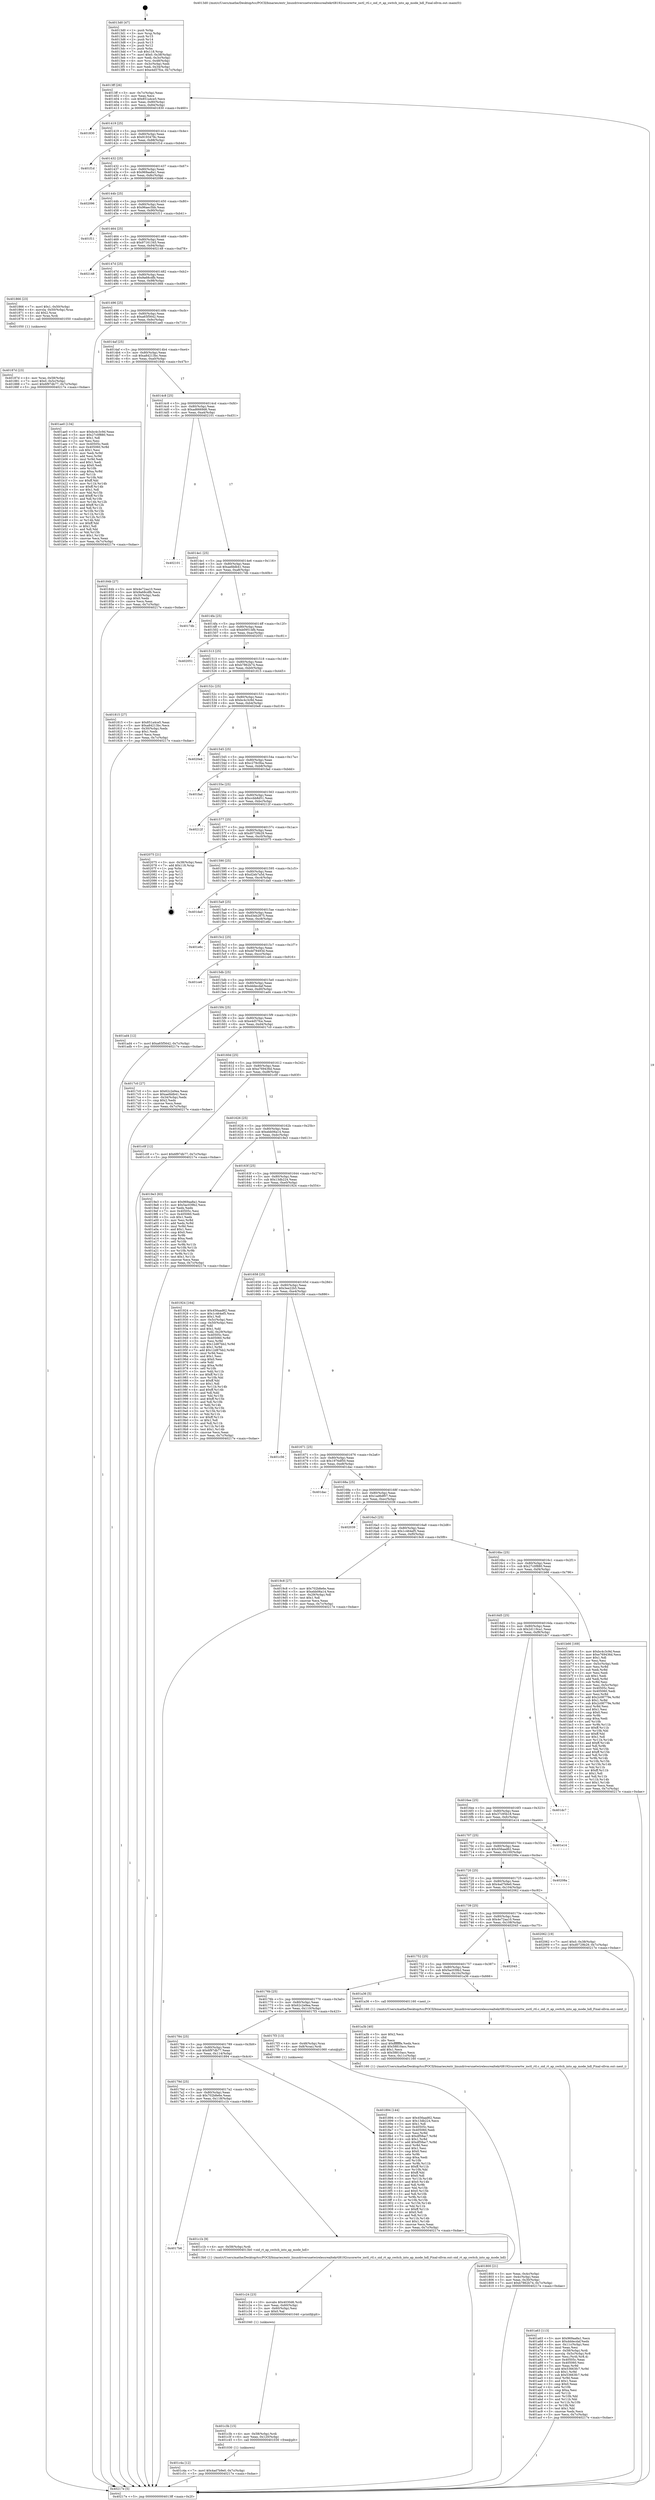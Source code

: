 digraph "0x4013d0" {
  label = "0x4013d0 (/mnt/c/Users/mathe/Desktop/tcc/POCII/binaries/extr_linuxdriversnetwirelessrealtekrtl8192cucorertw_ioctl_rtl.c_oid_rt_ap_switch_into_ap_mode_hdl_Final-ollvm.out::main(0))"
  labelloc = "t"
  node[shape=record]

  Entry [label="",width=0.3,height=0.3,shape=circle,fillcolor=black,style=filled]
  "0x4013ff" [label="{
     0x4013ff [26]\l
     | [instrs]\l
     &nbsp;&nbsp;0x4013ff \<+3\>: mov -0x7c(%rbp),%eax\l
     &nbsp;&nbsp;0x401402 \<+2\>: mov %eax,%ecx\l
     &nbsp;&nbsp;0x401404 \<+6\>: sub $0x851a4ce5,%ecx\l
     &nbsp;&nbsp;0x40140a \<+3\>: mov %eax,-0x80(%rbp)\l
     &nbsp;&nbsp;0x40140d \<+6\>: mov %ecx,-0x84(%rbp)\l
     &nbsp;&nbsp;0x401413 \<+6\>: je 0000000000401830 \<main+0x460\>\l
  }"]
  "0x401830" [label="{
     0x401830\l
  }", style=dashed]
  "0x401419" [label="{
     0x401419 [25]\l
     | [instrs]\l
     &nbsp;&nbsp;0x401419 \<+5\>: jmp 000000000040141e \<main+0x4e\>\l
     &nbsp;&nbsp;0x40141e \<+3\>: mov -0x80(%rbp),%eax\l
     &nbsp;&nbsp;0x401421 \<+5\>: sub $0x9193478c,%eax\l
     &nbsp;&nbsp;0x401426 \<+6\>: mov %eax,-0x88(%rbp)\l
     &nbsp;&nbsp;0x40142c \<+6\>: je 0000000000401f1d \<main+0xb4d\>\l
  }"]
  Exit [label="",width=0.3,height=0.3,shape=circle,fillcolor=black,style=filled,peripheries=2]
  "0x401f1d" [label="{
     0x401f1d\l
  }", style=dashed]
  "0x401432" [label="{
     0x401432 [25]\l
     | [instrs]\l
     &nbsp;&nbsp;0x401432 \<+5\>: jmp 0000000000401437 \<main+0x67\>\l
     &nbsp;&nbsp;0x401437 \<+3\>: mov -0x80(%rbp),%eax\l
     &nbsp;&nbsp;0x40143a \<+5\>: sub $0x969aa8a1,%eax\l
     &nbsp;&nbsp;0x40143f \<+6\>: mov %eax,-0x8c(%rbp)\l
     &nbsp;&nbsp;0x401445 \<+6\>: je 0000000000402096 \<main+0xcc6\>\l
  }"]
  "0x401c4a" [label="{
     0x401c4a [12]\l
     | [instrs]\l
     &nbsp;&nbsp;0x401c4a \<+7\>: movl $0x4ad7b9e0,-0x7c(%rbp)\l
     &nbsp;&nbsp;0x401c51 \<+5\>: jmp 000000000040217e \<main+0xdae\>\l
  }"]
  "0x402096" [label="{
     0x402096\l
  }", style=dashed]
  "0x40144b" [label="{
     0x40144b [25]\l
     | [instrs]\l
     &nbsp;&nbsp;0x40144b \<+5\>: jmp 0000000000401450 \<main+0x80\>\l
     &nbsp;&nbsp;0x401450 \<+3\>: mov -0x80(%rbp),%eax\l
     &nbsp;&nbsp;0x401453 \<+5\>: sub $0x96aec5bb,%eax\l
     &nbsp;&nbsp;0x401458 \<+6\>: mov %eax,-0x90(%rbp)\l
     &nbsp;&nbsp;0x40145e \<+6\>: je 0000000000401f11 \<main+0xb41\>\l
  }"]
  "0x401c3b" [label="{
     0x401c3b [15]\l
     | [instrs]\l
     &nbsp;&nbsp;0x401c3b \<+4\>: mov -0x58(%rbp),%rdi\l
     &nbsp;&nbsp;0x401c3f \<+6\>: mov %eax,-0x120(%rbp)\l
     &nbsp;&nbsp;0x401c45 \<+5\>: call 0000000000401030 \<free@plt\>\l
     | [calls]\l
     &nbsp;&nbsp;0x401030 \{1\} (unknown)\l
  }"]
  "0x401f11" [label="{
     0x401f11\l
  }", style=dashed]
  "0x401464" [label="{
     0x401464 [25]\l
     | [instrs]\l
     &nbsp;&nbsp;0x401464 \<+5\>: jmp 0000000000401469 \<main+0x99\>\l
     &nbsp;&nbsp;0x401469 \<+3\>: mov -0x80(%rbp),%eax\l
     &nbsp;&nbsp;0x40146c \<+5\>: sub $0x97161345,%eax\l
     &nbsp;&nbsp;0x401471 \<+6\>: mov %eax,-0x94(%rbp)\l
     &nbsp;&nbsp;0x401477 \<+6\>: je 0000000000402148 \<main+0xd78\>\l
  }"]
  "0x401c24" [label="{
     0x401c24 [23]\l
     | [instrs]\l
     &nbsp;&nbsp;0x401c24 \<+10\>: movabs $0x4030d6,%rdi\l
     &nbsp;&nbsp;0x401c2e \<+3\>: mov %eax,-0x60(%rbp)\l
     &nbsp;&nbsp;0x401c31 \<+3\>: mov -0x60(%rbp),%esi\l
     &nbsp;&nbsp;0x401c34 \<+2\>: mov $0x0,%al\l
     &nbsp;&nbsp;0x401c36 \<+5\>: call 0000000000401040 \<printf@plt\>\l
     | [calls]\l
     &nbsp;&nbsp;0x401040 \{1\} (unknown)\l
  }"]
  "0x402148" [label="{
     0x402148\l
  }", style=dashed]
  "0x40147d" [label="{
     0x40147d [25]\l
     | [instrs]\l
     &nbsp;&nbsp;0x40147d \<+5\>: jmp 0000000000401482 \<main+0xb2\>\l
     &nbsp;&nbsp;0x401482 \<+3\>: mov -0x80(%rbp),%eax\l
     &nbsp;&nbsp;0x401485 \<+5\>: sub $0x9a68cdfb,%eax\l
     &nbsp;&nbsp;0x40148a \<+6\>: mov %eax,-0x98(%rbp)\l
     &nbsp;&nbsp;0x401490 \<+6\>: je 0000000000401866 \<main+0x496\>\l
  }"]
  "0x4017b6" [label="{
     0x4017b6\l
  }", style=dashed]
  "0x401866" [label="{
     0x401866 [23]\l
     | [instrs]\l
     &nbsp;&nbsp;0x401866 \<+7\>: movl $0x1,-0x50(%rbp)\l
     &nbsp;&nbsp;0x40186d \<+4\>: movslq -0x50(%rbp),%rax\l
     &nbsp;&nbsp;0x401871 \<+4\>: shl $0x2,%rax\l
     &nbsp;&nbsp;0x401875 \<+3\>: mov %rax,%rdi\l
     &nbsp;&nbsp;0x401878 \<+5\>: call 0000000000401050 \<malloc@plt\>\l
     | [calls]\l
     &nbsp;&nbsp;0x401050 \{1\} (unknown)\l
  }"]
  "0x401496" [label="{
     0x401496 [25]\l
     | [instrs]\l
     &nbsp;&nbsp;0x401496 \<+5\>: jmp 000000000040149b \<main+0xcb\>\l
     &nbsp;&nbsp;0x40149b \<+3\>: mov -0x80(%rbp),%eax\l
     &nbsp;&nbsp;0x40149e \<+5\>: sub $0xa65f5642,%eax\l
     &nbsp;&nbsp;0x4014a3 \<+6\>: mov %eax,-0x9c(%rbp)\l
     &nbsp;&nbsp;0x4014a9 \<+6\>: je 0000000000401ae0 \<main+0x710\>\l
  }"]
  "0x401c1b" [label="{
     0x401c1b [9]\l
     | [instrs]\l
     &nbsp;&nbsp;0x401c1b \<+4\>: mov -0x58(%rbp),%rdi\l
     &nbsp;&nbsp;0x401c1f \<+5\>: call 00000000004013b0 \<oid_rt_ap_switch_into_ap_mode_hdl\>\l
     | [calls]\l
     &nbsp;&nbsp;0x4013b0 \{1\} (/mnt/c/Users/mathe/Desktop/tcc/POCII/binaries/extr_linuxdriversnetwirelessrealtekrtl8192cucorertw_ioctl_rtl.c_oid_rt_ap_switch_into_ap_mode_hdl_Final-ollvm.out::oid_rt_ap_switch_into_ap_mode_hdl)\l
  }"]
  "0x401ae0" [label="{
     0x401ae0 [134]\l
     | [instrs]\l
     &nbsp;&nbsp;0x401ae0 \<+5\>: mov $0xbc4c3c9d,%eax\l
     &nbsp;&nbsp;0x401ae5 \<+5\>: mov $0x27c0f880,%ecx\l
     &nbsp;&nbsp;0x401aea \<+2\>: mov $0x1,%dl\l
     &nbsp;&nbsp;0x401aec \<+2\>: xor %esi,%esi\l
     &nbsp;&nbsp;0x401aee \<+7\>: mov 0x40505c,%edi\l
     &nbsp;&nbsp;0x401af5 \<+8\>: mov 0x405060,%r8d\l
     &nbsp;&nbsp;0x401afd \<+3\>: sub $0x1,%esi\l
     &nbsp;&nbsp;0x401b00 \<+3\>: mov %edi,%r9d\l
     &nbsp;&nbsp;0x401b03 \<+3\>: add %esi,%r9d\l
     &nbsp;&nbsp;0x401b06 \<+4\>: imul %r9d,%edi\l
     &nbsp;&nbsp;0x401b0a \<+3\>: and $0x1,%edi\l
     &nbsp;&nbsp;0x401b0d \<+3\>: cmp $0x0,%edi\l
     &nbsp;&nbsp;0x401b10 \<+4\>: sete %r10b\l
     &nbsp;&nbsp;0x401b14 \<+4\>: cmp $0xa,%r8d\l
     &nbsp;&nbsp;0x401b18 \<+4\>: setl %r11b\l
     &nbsp;&nbsp;0x401b1c \<+3\>: mov %r10b,%bl\l
     &nbsp;&nbsp;0x401b1f \<+3\>: xor $0xff,%bl\l
     &nbsp;&nbsp;0x401b22 \<+3\>: mov %r11b,%r14b\l
     &nbsp;&nbsp;0x401b25 \<+4\>: xor $0xff,%r14b\l
     &nbsp;&nbsp;0x401b29 \<+3\>: xor $0x1,%dl\l
     &nbsp;&nbsp;0x401b2c \<+3\>: mov %bl,%r15b\l
     &nbsp;&nbsp;0x401b2f \<+4\>: and $0xff,%r15b\l
     &nbsp;&nbsp;0x401b33 \<+3\>: and %dl,%r10b\l
     &nbsp;&nbsp;0x401b36 \<+3\>: mov %r14b,%r12b\l
     &nbsp;&nbsp;0x401b39 \<+4\>: and $0xff,%r12b\l
     &nbsp;&nbsp;0x401b3d \<+3\>: and %dl,%r11b\l
     &nbsp;&nbsp;0x401b40 \<+3\>: or %r10b,%r15b\l
     &nbsp;&nbsp;0x401b43 \<+3\>: or %r11b,%r12b\l
     &nbsp;&nbsp;0x401b46 \<+3\>: xor %r12b,%r15b\l
     &nbsp;&nbsp;0x401b49 \<+3\>: or %r14b,%bl\l
     &nbsp;&nbsp;0x401b4c \<+3\>: xor $0xff,%bl\l
     &nbsp;&nbsp;0x401b4f \<+3\>: or $0x1,%dl\l
     &nbsp;&nbsp;0x401b52 \<+2\>: and %dl,%bl\l
     &nbsp;&nbsp;0x401b54 \<+3\>: or %bl,%r15b\l
     &nbsp;&nbsp;0x401b57 \<+4\>: test $0x1,%r15b\l
     &nbsp;&nbsp;0x401b5b \<+3\>: cmovne %ecx,%eax\l
     &nbsp;&nbsp;0x401b5e \<+3\>: mov %eax,-0x7c(%rbp)\l
     &nbsp;&nbsp;0x401b61 \<+5\>: jmp 000000000040217e \<main+0xdae\>\l
  }"]
  "0x4014af" [label="{
     0x4014af [25]\l
     | [instrs]\l
     &nbsp;&nbsp;0x4014af \<+5\>: jmp 00000000004014b4 \<main+0xe4\>\l
     &nbsp;&nbsp;0x4014b4 \<+3\>: mov -0x80(%rbp),%eax\l
     &nbsp;&nbsp;0x4014b7 \<+5\>: sub $0xa84213bc,%eax\l
     &nbsp;&nbsp;0x4014bc \<+6\>: mov %eax,-0xa0(%rbp)\l
     &nbsp;&nbsp;0x4014c2 \<+6\>: je 000000000040184b \<main+0x47b\>\l
  }"]
  "0x401a63" [label="{
     0x401a63 [113]\l
     | [instrs]\l
     &nbsp;&nbsp;0x401a63 \<+5\>: mov $0x969aa8a1,%ecx\l
     &nbsp;&nbsp;0x401a68 \<+5\>: mov $0xdddecdaf,%edx\l
     &nbsp;&nbsp;0x401a6d \<+6\>: mov -0x11c(%rbp),%esi\l
     &nbsp;&nbsp;0x401a73 \<+3\>: imul %eax,%esi\l
     &nbsp;&nbsp;0x401a76 \<+4\>: mov -0x58(%rbp),%rdi\l
     &nbsp;&nbsp;0x401a7a \<+4\>: movslq -0x5c(%rbp),%r8\l
     &nbsp;&nbsp;0x401a7e \<+4\>: mov %esi,(%rdi,%r8,4)\l
     &nbsp;&nbsp;0x401a82 \<+7\>: mov 0x40505c,%eax\l
     &nbsp;&nbsp;0x401a89 \<+7\>: mov 0x405060,%esi\l
     &nbsp;&nbsp;0x401a90 \<+3\>: mov %eax,%r9d\l
     &nbsp;&nbsp;0x401a93 \<+7\>: add $0x53663fc7,%r9d\l
     &nbsp;&nbsp;0x401a9a \<+4\>: sub $0x1,%r9d\l
     &nbsp;&nbsp;0x401a9e \<+7\>: sub $0x53663fc7,%r9d\l
     &nbsp;&nbsp;0x401aa5 \<+4\>: imul %r9d,%eax\l
     &nbsp;&nbsp;0x401aa9 \<+3\>: and $0x1,%eax\l
     &nbsp;&nbsp;0x401aac \<+3\>: cmp $0x0,%eax\l
     &nbsp;&nbsp;0x401aaf \<+4\>: sete %r10b\l
     &nbsp;&nbsp;0x401ab3 \<+3\>: cmp $0xa,%esi\l
     &nbsp;&nbsp;0x401ab6 \<+4\>: setl %r11b\l
     &nbsp;&nbsp;0x401aba \<+3\>: mov %r10b,%bl\l
     &nbsp;&nbsp;0x401abd \<+3\>: and %r11b,%bl\l
     &nbsp;&nbsp;0x401ac0 \<+3\>: xor %r11b,%r10b\l
     &nbsp;&nbsp;0x401ac3 \<+3\>: or %r10b,%bl\l
     &nbsp;&nbsp;0x401ac6 \<+3\>: test $0x1,%bl\l
     &nbsp;&nbsp;0x401ac9 \<+3\>: cmovne %edx,%ecx\l
     &nbsp;&nbsp;0x401acc \<+3\>: mov %ecx,-0x7c(%rbp)\l
     &nbsp;&nbsp;0x401acf \<+5\>: jmp 000000000040217e \<main+0xdae\>\l
  }"]
  "0x40184b" [label="{
     0x40184b [27]\l
     | [instrs]\l
     &nbsp;&nbsp;0x40184b \<+5\>: mov $0x4e72aa10,%eax\l
     &nbsp;&nbsp;0x401850 \<+5\>: mov $0x9a68cdfb,%ecx\l
     &nbsp;&nbsp;0x401855 \<+3\>: mov -0x30(%rbp),%edx\l
     &nbsp;&nbsp;0x401858 \<+3\>: cmp $0x0,%edx\l
     &nbsp;&nbsp;0x40185b \<+3\>: cmove %ecx,%eax\l
     &nbsp;&nbsp;0x40185e \<+3\>: mov %eax,-0x7c(%rbp)\l
     &nbsp;&nbsp;0x401861 \<+5\>: jmp 000000000040217e \<main+0xdae\>\l
  }"]
  "0x4014c8" [label="{
     0x4014c8 [25]\l
     | [instrs]\l
     &nbsp;&nbsp;0x4014c8 \<+5\>: jmp 00000000004014cd \<main+0xfd\>\l
     &nbsp;&nbsp;0x4014cd \<+3\>: mov -0x80(%rbp),%eax\l
     &nbsp;&nbsp;0x4014d0 \<+5\>: sub $0xad6669d6,%eax\l
     &nbsp;&nbsp;0x4014d5 \<+6\>: mov %eax,-0xa4(%rbp)\l
     &nbsp;&nbsp;0x4014db \<+6\>: je 0000000000402101 \<main+0xd31\>\l
  }"]
  "0x401a3b" [label="{
     0x401a3b [40]\l
     | [instrs]\l
     &nbsp;&nbsp;0x401a3b \<+5\>: mov $0x2,%ecx\l
     &nbsp;&nbsp;0x401a40 \<+1\>: cltd\l
     &nbsp;&nbsp;0x401a41 \<+2\>: idiv %ecx\l
     &nbsp;&nbsp;0x401a43 \<+6\>: imul $0xfffffffe,%edx,%ecx\l
     &nbsp;&nbsp;0x401a49 \<+6\>: add $0x58810acc,%ecx\l
     &nbsp;&nbsp;0x401a4f \<+3\>: add $0x1,%ecx\l
     &nbsp;&nbsp;0x401a52 \<+6\>: sub $0x58810acc,%ecx\l
     &nbsp;&nbsp;0x401a58 \<+6\>: mov %ecx,-0x11c(%rbp)\l
     &nbsp;&nbsp;0x401a5e \<+5\>: call 0000000000401160 \<next_i\>\l
     | [calls]\l
     &nbsp;&nbsp;0x401160 \{1\} (/mnt/c/Users/mathe/Desktop/tcc/POCII/binaries/extr_linuxdriversnetwirelessrealtekrtl8192cucorertw_ioctl_rtl.c_oid_rt_ap_switch_into_ap_mode_hdl_Final-ollvm.out::next_i)\l
  }"]
  "0x402101" [label="{
     0x402101\l
  }", style=dashed]
  "0x4014e1" [label="{
     0x4014e1 [25]\l
     | [instrs]\l
     &nbsp;&nbsp;0x4014e1 \<+5\>: jmp 00000000004014e6 \<main+0x116\>\l
     &nbsp;&nbsp;0x4014e6 \<+3\>: mov -0x80(%rbp),%eax\l
     &nbsp;&nbsp;0x4014e9 \<+5\>: sub $0xaefddb41,%eax\l
     &nbsp;&nbsp;0x4014ee \<+6\>: mov %eax,-0xa8(%rbp)\l
     &nbsp;&nbsp;0x4014f4 \<+6\>: je 00000000004017db \<main+0x40b\>\l
  }"]
  "0x40179d" [label="{
     0x40179d [25]\l
     | [instrs]\l
     &nbsp;&nbsp;0x40179d \<+5\>: jmp 00000000004017a2 \<main+0x3d2\>\l
     &nbsp;&nbsp;0x4017a2 \<+3\>: mov -0x80(%rbp),%eax\l
     &nbsp;&nbsp;0x4017a5 \<+5\>: sub $0x702b8e6e,%eax\l
     &nbsp;&nbsp;0x4017aa \<+6\>: mov %eax,-0x118(%rbp)\l
     &nbsp;&nbsp;0x4017b0 \<+6\>: je 0000000000401c1b \<main+0x84b\>\l
  }"]
  "0x4017db" [label="{
     0x4017db\l
  }", style=dashed]
  "0x4014fa" [label="{
     0x4014fa [25]\l
     | [instrs]\l
     &nbsp;&nbsp;0x4014fa \<+5\>: jmp 00000000004014ff \<main+0x12f\>\l
     &nbsp;&nbsp;0x4014ff \<+3\>: mov -0x80(%rbp),%eax\l
     &nbsp;&nbsp;0x401502 \<+5\>: sub $0xb09514fb,%eax\l
     &nbsp;&nbsp;0x401507 \<+6\>: mov %eax,-0xac(%rbp)\l
     &nbsp;&nbsp;0x40150d \<+6\>: je 0000000000402051 \<main+0xc81\>\l
  }"]
  "0x401894" [label="{
     0x401894 [144]\l
     | [instrs]\l
     &nbsp;&nbsp;0x401894 \<+5\>: mov $0x456aad62,%eax\l
     &nbsp;&nbsp;0x401899 \<+5\>: mov $0x13db224,%ecx\l
     &nbsp;&nbsp;0x40189e \<+2\>: mov $0x1,%dl\l
     &nbsp;&nbsp;0x4018a0 \<+7\>: mov 0x40505c,%esi\l
     &nbsp;&nbsp;0x4018a7 \<+7\>: mov 0x405060,%edi\l
     &nbsp;&nbsp;0x4018ae \<+3\>: mov %esi,%r8d\l
     &nbsp;&nbsp;0x4018b1 \<+7\>: sub $0xdf58ac7,%r8d\l
     &nbsp;&nbsp;0x4018b8 \<+4\>: sub $0x1,%r8d\l
     &nbsp;&nbsp;0x4018bc \<+7\>: add $0xdf58ac7,%r8d\l
     &nbsp;&nbsp;0x4018c3 \<+4\>: imul %r8d,%esi\l
     &nbsp;&nbsp;0x4018c7 \<+3\>: and $0x1,%esi\l
     &nbsp;&nbsp;0x4018ca \<+3\>: cmp $0x0,%esi\l
     &nbsp;&nbsp;0x4018cd \<+4\>: sete %r9b\l
     &nbsp;&nbsp;0x4018d1 \<+3\>: cmp $0xa,%edi\l
     &nbsp;&nbsp;0x4018d4 \<+4\>: setl %r10b\l
     &nbsp;&nbsp;0x4018d8 \<+3\>: mov %r9b,%r11b\l
     &nbsp;&nbsp;0x4018db \<+4\>: xor $0xff,%r11b\l
     &nbsp;&nbsp;0x4018df \<+3\>: mov %r10b,%bl\l
     &nbsp;&nbsp;0x4018e2 \<+3\>: xor $0xff,%bl\l
     &nbsp;&nbsp;0x4018e5 \<+3\>: xor $0x0,%dl\l
     &nbsp;&nbsp;0x4018e8 \<+3\>: mov %r11b,%r14b\l
     &nbsp;&nbsp;0x4018eb \<+4\>: and $0x0,%r14b\l
     &nbsp;&nbsp;0x4018ef \<+3\>: and %dl,%r9b\l
     &nbsp;&nbsp;0x4018f2 \<+3\>: mov %bl,%r15b\l
     &nbsp;&nbsp;0x4018f5 \<+4\>: and $0x0,%r15b\l
     &nbsp;&nbsp;0x4018f9 \<+3\>: and %dl,%r10b\l
     &nbsp;&nbsp;0x4018fc \<+3\>: or %r9b,%r14b\l
     &nbsp;&nbsp;0x4018ff \<+3\>: or %r10b,%r15b\l
     &nbsp;&nbsp;0x401902 \<+3\>: xor %r15b,%r14b\l
     &nbsp;&nbsp;0x401905 \<+3\>: or %bl,%r11b\l
     &nbsp;&nbsp;0x401908 \<+4\>: xor $0xff,%r11b\l
     &nbsp;&nbsp;0x40190c \<+3\>: or $0x0,%dl\l
     &nbsp;&nbsp;0x40190f \<+3\>: and %dl,%r11b\l
     &nbsp;&nbsp;0x401912 \<+3\>: or %r11b,%r14b\l
     &nbsp;&nbsp;0x401915 \<+4\>: test $0x1,%r14b\l
     &nbsp;&nbsp;0x401919 \<+3\>: cmovne %ecx,%eax\l
     &nbsp;&nbsp;0x40191c \<+3\>: mov %eax,-0x7c(%rbp)\l
     &nbsp;&nbsp;0x40191f \<+5\>: jmp 000000000040217e \<main+0xdae\>\l
  }"]
  "0x402051" [label="{
     0x402051\l
  }", style=dashed]
  "0x401513" [label="{
     0x401513 [25]\l
     | [instrs]\l
     &nbsp;&nbsp;0x401513 \<+5\>: jmp 0000000000401518 \<main+0x148\>\l
     &nbsp;&nbsp;0x401518 \<+3\>: mov -0x80(%rbp),%eax\l
     &nbsp;&nbsp;0x40151b \<+5\>: sub $0xb7862b74,%eax\l
     &nbsp;&nbsp;0x401520 \<+6\>: mov %eax,-0xb0(%rbp)\l
     &nbsp;&nbsp;0x401526 \<+6\>: je 0000000000401815 \<main+0x445\>\l
  }"]
  "0x40187d" [label="{
     0x40187d [23]\l
     | [instrs]\l
     &nbsp;&nbsp;0x40187d \<+4\>: mov %rax,-0x58(%rbp)\l
     &nbsp;&nbsp;0x401881 \<+7\>: movl $0x0,-0x5c(%rbp)\l
     &nbsp;&nbsp;0x401888 \<+7\>: movl $0x6f97db77,-0x7c(%rbp)\l
     &nbsp;&nbsp;0x40188f \<+5\>: jmp 000000000040217e \<main+0xdae\>\l
  }"]
  "0x401815" [label="{
     0x401815 [27]\l
     | [instrs]\l
     &nbsp;&nbsp;0x401815 \<+5\>: mov $0x851a4ce5,%eax\l
     &nbsp;&nbsp;0x40181a \<+5\>: mov $0xa84213bc,%ecx\l
     &nbsp;&nbsp;0x40181f \<+3\>: mov -0x30(%rbp),%edx\l
     &nbsp;&nbsp;0x401822 \<+3\>: cmp $0x1,%edx\l
     &nbsp;&nbsp;0x401825 \<+3\>: cmovl %ecx,%eax\l
     &nbsp;&nbsp;0x401828 \<+3\>: mov %eax,-0x7c(%rbp)\l
     &nbsp;&nbsp;0x40182b \<+5\>: jmp 000000000040217e \<main+0xdae\>\l
  }"]
  "0x40152c" [label="{
     0x40152c [25]\l
     | [instrs]\l
     &nbsp;&nbsp;0x40152c \<+5\>: jmp 0000000000401531 \<main+0x161\>\l
     &nbsp;&nbsp;0x401531 \<+3\>: mov -0x80(%rbp),%eax\l
     &nbsp;&nbsp;0x401534 \<+5\>: sub $0xbc4c3c9d,%eax\l
     &nbsp;&nbsp;0x401539 \<+6\>: mov %eax,-0xb4(%rbp)\l
     &nbsp;&nbsp;0x40153f \<+6\>: je 00000000004020e8 \<main+0xd18\>\l
  }"]
  "0x401800" [label="{
     0x401800 [21]\l
     | [instrs]\l
     &nbsp;&nbsp;0x401800 \<+3\>: mov %eax,-0x4c(%rbp)\l
     &nbsp;&nbsp;0x401803 \<+3\>: mov -0x4c(%rbp),%eax\l
     &nbsp;&nbsp;0x401806 \<+3\>: mov %eax,-0x30(%rbp)\l
     &nbsp;&nbsp;0x401809 \<+7\>: movl $0xb7862b74,-0x7c(%rbp)\l
     &nbsp;&nbsp;0x401810 \<+5\>: jmp 000000000040217e \<main+0xdae\>\l
  }"]
  "0x4020e8" [label="{
     0x4020e8\l
  }", style=dashed]
  "0x401545" [label="{
     0x401545 [25]\l
     | [instrs]\l
     &nbsp;&nbsp;0x401545 \<+5\>: jmp 000000000040154a \<main+0x17a\>\l
     &nbsp;&nbsp;0x40154a \<+3\>: mov -0x80(%rbp),%eax\l
     &nbsp;&nbsp;0x40154d \<+5\>: sub $0xc279c0ba,%eax\l
     &nbsp;&nbsp;0x401552 \<+6\>: mov %eax,-0xb8(%rbp)\l
     &nbsp;&nbsp;0x401558 \<+6\>: je 0000000000401fad \<main+0xbdd\>\l
  }"]
  "0x401784" [label="{
     0x401784 [25]\l
     | [instrs]\l
     &nbsp;&nbsp;0x401784 \<+5\>: jmp 0000000000401789 \<main+0x3b9\>\l
     &nbsp;&nbsp;0x401789 \<+3\>: mov -0x80(%rbp),%eax\l
     &nbsp;&nbsp;0x40178c \<+5\>: sub $0x6f97db77,%eax\l
     &nbsp;&nbsp;0x401791 \<+6\>: mov %eax,-0x114(%rbp)\l
     &nbsp;&nbsp;0x401797 \<+6\>: je 0000000000401894 \<main+0x4c4\>\l
  }"]
  "0x401fad" [label="{
     0x401fad\l
  }", style=dashed]
  "0x40155e" [label="{
     0x40155e [25]\l
     | [instrs]\l
     &nbsp;&nbsp;0x40155e \<+5\>: jmp 0000000000401563 \<main+0x193\>\l
     &nbsp;&nbsp;0x401563 \<+3\>: mov -0x80(%rbp),%eax\l
     &nbsp;&nbsp;0x401566 \<+5\>: sub $0xccbb8d51,%eax\l
     &nbsp;&nbsp;0x40156b \<+6\>: mov %eax,-0xbc(%rbp)\l
     &nbsp;&nbsp;0x401571 \<+6\>: je 000000000040212f \<main+0xd5f\>\l
  }"]
  "0x4017f3" [label="{
     0x4017f3 [13]\l
     | [instrs]\l
     &nbsp;&nbsp;0x4017f3 \<+4\>: mov -0x48(%rbp),%rax\l
     &nbsp;&nbsp;0x4017f7 \<+4\>: mov 0x8(%rax),%rdi\l
     &nbsp;&nbsp;0x4017fb \<+5\>: call 0000000000401060 \<atoi@plt\>\l
     | [calls]\l
     &nbsp;&nbsp;0x401060 \{1\} (unknown)\l
  }"]
  "0x40212f" [label="{
     0x40212f\l
  }", style=dashed]
  "0x401577" [label="{
     0x401577 [25]\l
     | [instrs]\l
     &nbsp;&nbsp;0x401577 \<+5\>: jmp 000000000040157c \<main+0x1ac\>\l
     &nbsp;&nbsp;0x40157c \<+3\>: mov -0x80(%rbp),%eax\l
     &nbsp;&nbsp;0x40157f \<+5\>: sub $0xd0729b29,%eax\l
     &nbsp;&nbsp;0x401584 \<+6\>: mov %eax,-0xc0(%rbp)\l
     &nbsp;&nbsp;0x40158a \<+6\>: je 0000000000402075 \<main+0xca5\>\l
  }"]
  "0x40176b" [label="{
     0x40176b [25]\l
     | [instrs]\l
     &nbsp;&nbsp;0x40176b \<+5\>: jmp 0000000000401770 \<main+0x3a0\>\l
     &nbsp;&nbsp;0x401770 \<+3\>: mov -0x80(%rbp),%eax\l
     &nbsp;&nbsp;0x401773 \<+5\>: sub $0x62c2e9ea,%eax\l
     &nbsp;&nbsp;0x401778 \<+6\>: mov %eax,-0x110(%rbp)\l
     &nbsp;&nbsp;0x40177e \<+6\>: je 00000000004017f3 \<main+0x423\>\l
  }"]
  "0x402075" [label="{
     0x402075 [21]\l
     | [instrs]\l
     &nbsp;&nbsp;0x402075 \<+3\>: mov -0x38(%rbp),%eax\l
     &nbsp;&nbsp;0x402078 \<+7\>: add $0x118,%rsp\l
     &nbsp;&nbsp;0x40207f \<+1\>: pop %rbx\l
     &nbsp;&nbsp;0x402080 \<+2\>: pop %r12\l
     &nbsp;&nbsp;0x402082 \<+2\>: pop %r13\l
     &nbsp;&nbsp;0x402084 \<+2\>: pop %r14\l
     &nbsp;&nbsp;0x402086 \<+2\>: pop %r15\l
     &nbsp;&nbsp;0x402088 \<+1\>: pop %rbp\l
     &nbsp;&nbsp;0x402089 \<+1\>: ret\l
  }"]
  "0x401590" [label="{
     0x401590 [25]\l
     | [instrs]\l
     &nbsp;&nbsp;0x401590 \<+5\>: jmp 0000000000401595 \<main+0x1c5\>\l
     &nbsp;&nbsp;0x401595 \<+3\>: mov -0x80(%rbp),%eax\l
     &nbsp;&nbsp;0x401598 \<+5\>: sub $0xd2eb7a5d,%eax\l
     &nbsp;&nbsp;0x40159d \<+6\>: mov %eax,-0xc4(%rbp)\l
     &nbsp;&nbsp;0x4015a3 \<+6\>: je 0000000000401da0 \<main+0x9d0\>\l
  }"]
  "0x401a36" [label="{
     0x401a36 [5]\l
     | [instrs]\l
     &nbsp;&nbsp;0x401a36 \<+5\>: call 0000000000401160 \<next_i\>\l
     | [calls]\l
     &nbsp;&nbsp;0x401160 \{1\} (/mnt/c/Users/mathe/Desktop/tcc/POCII/binaries/extr_linuxdriversnetwirelessrealtekrtl8192cucorertw_ioctl_rtl.c_oid_rt_ap_switch_into_ap_mode_hdl_Final-ollvm.out::next_i)\l
  }"]
  "0x401da0" [label="{
     0x401da0\l
  }", style=dashed]
  "0x4015a9" [label="{
     0x4015a9 [25]\l
     | [instrs]\l
     &nbsp;&nbsp;0x4015a9 \<+5\>: jmp 00000000004015ae \<main+0x1de\>\l
     &nbsp;&nbsp;0x4015ae \<+3\>: mov -0x80(%rbp),%eax\l
     &nbsp;&nbsp;0x4015b1 \<+5\>: sub $0xd3eb2875,%eax\l
     &nbsp;&nbsp;0x4015b6 \<+6\>: mov %eax,-0xc8(%rbp)\l
     &nbsp;&nbsp;0x4015bc \<+6\>: je 0000000000401e6c \<main+0xa9c\>\l
  }"]
  "0x401752" [label="{
     0x401752 [25]\l
     | [instrs]\l
     &nbsp;&nbsp;0x401752 \<+5\>: jmp 0000000000401757 \<main+0x387\>\l
     &nbsp;&nbsp;0x401757 \<+3\>: mov -0x80(%rbp),%eax\l
     &nbsp;&nbsp;0x40175a \<+5\>: sub $0x5ac039b2,%eax\l
     &nbsp;&nbsp;0x40175f \<+6\>: mov %eax,-0x10c(%rbp)\l
     &nbsp;&nbsp;0x401765 \<+6\>: je 0000000000401a36 \<main+0x666\>\l
  }"]
  "0x401e6c" [label="{
     0x401e6c\l
  }", style=dashed]
  "0x4015c2" [label="{
     0x4015c2 [25]\l
     | [instrs]\l
     &nbsp;&nbsp;0x4015c2 \<+5\>: jmp 00000000004015c7 \<main+0x1f7\>\l
     &nbsp;&nbsp;0x4015c7 \<+3\>: mov -0x80(%rbp),%eax\l
     &nbsp;&nbsp;0x4015ca \<+5\>: sub $0xdd78493d,%eax\l
     &nbsp;&nbsp;0x4015cf \<+6\>: mov %eax,-0xcc(%rbp)\l
     &nbsp;&nbsp;0x4015d5 \<+6\>: je 0000000000401ce6 \<main+0x916\>\l
  }"]
  "0x402045" [label="{
     0x402045\l
  }", style=dashed]
  "0x401ce6" [label="{
     0x401ce6\l
  }", style=dashed]
  "0x4015db" [label="{
     0x4015db [25]\l
     | [instrs]\l
     &nbsp;&nbsp;0x4015db \<+5\>: jmp 00000000004015e0 \<main+0x210\>\l
     &nbsp;&nbsp;0x4015e0 \<+3\>: mov -0x80(%rbp),%eax\l
     &nbsp;&nbsp;0x4015e3 \<+5\>: sub $0xdddecdaf,%eax\l
     &nbsp;&nbsp;0x4015e8 \<+6\>: mov %eax,-0xd0(%rbp)\l
     &nbsp;&nbsp;0x4015ee \<+6\>: je 0000000000401ad4 \<main+0x704\>\l
  }"]
  "0x401739" [label="{
     0x401739 [25]\l
     | [instrs]\l
     &nbsp;&nbsp;0x401739 \<+5\>: jmp 000000000040173e \<main+0x36e\>\l
     &nbsp;&nbsp;0x40173e \<+3\>: mov -0x80(%rbp),%eax\l
     &nbsp;&nbsp;0x401741 \<+5\>: sub $0x4e72aa10,%eax\l
     &nbsp;&nbsp;0x401746 \<+6\>: mov %eax,-0x108(%rbp)\l
     &nbsp;&nbsp;0x40174c \<+6\>: je 0000000000402045 \<main+0xc75\>\l
  }"]
  "0x401ad4" [label="{
     0x401ad4 [12]\l
     | [instrs]\l
     &nbsp;&nbsp;0x401ad4 \<+7\>: movl $0xa65f5642,-0x7c(%rbp)\l
     &nbsp;&nbsp;0x401adb \<+5\>: jmp 000000000040217e \<main+0xdae\>\l
  }"]
  "0x4015f4" [label="{
     0x4015f4 [25]\l
     | [instrs]\l
     &nbsp;&nbsp;0x4015f4 \<+5\>: jmp 00000000004015f9 \<main+0x229\>\l
     &nbsp;&nbsp;0x4015f9 \<+3\>: mov -0x80(%rbp),%eax\l
     &nbsp;&nbsp;0x4015fc \<+5\>: sub $0xe4d57fce,%eax\l
     &nbsp;&nbsp;0x401601 \<+6\>: mov %eax,-0xd4(%rbp)\l
     &nbsp;&nbsp;0x401607 \<+6\>: je 00000000004017c0 \<main+0x3f0\>\l
  }"]
  "0x402062" [label="{
     0x402062 [19]\l
     | [instrs]\l
     &nbsp;&nbsp;0x402062 \<+7\>: movl $0x0,-0x38(%rbp)\l
     &nbsp;&nbsp;0x402069 \<+7\>: movl $0xd0729b29,-0x7c(%rbp)\l
     &nbsp;&nbsp;0x402070 \<+5\>: jmp 000000000040217e \<main+0xdae\>\l
  }"]
  "0x4017c0" [label="{
     0x4017c0 [27]\l
     | [instrs]\l
     &nbsp;&nbsp;0x4017c0 \<+5\>: mov $0x62c2e9ea,%eax\l
     &nbsp;&nbsp;0x4017c5 \<+5\>: mov $0xaefddb41,%ecx\l
     &nbsp;&nbsp;0x4017ca \<+3\>: mov -0x34(%rbp),%edx\l
     &nbsp;&nbsp;0x4017cd \<+3\>: cmp $0x2,%edx\l
     &nbsp;&nbsp;0x4017d0 \<+3\>: cmovne %ecx,%eax\l
     &nbsp;&nbsp;0x4017d3 \<+3\>: mov %eax,-0x7c(%rbp)\l
     &nbsp;&nbsp;0x4017d6 \<+5\>: jmp 000000000040217e \<main+0xdae\>\l
  }"]
  "0x40160d" [label="{
     0x40160d [25]\l
     | [instrs]\l
     &nbsp;&nbsp;0x40160d \<+5\>: jmp 0000000000401612 \<main+0x242\>\l
     &nbsp;&nbsp;0x401612 \<+3\>: mov -0x80(%rbp),%eax\l
     &nbsp;&nbsp;0x401615 \<+5\>: sub $0xe769436d,%eax\l
     &nbsp;&nbsp;0x40161a \<+6\>: mov %eax,-0xd8(%rbp)\l
     &nbsp;&nbsp;0x401620 \<+6\>: je 0000000000401c0f \<main+0x83f\>\l
  }"]
  "0x40217e" [label="{
     0x40217e [5]\l
     | [instrs]\l
     &nbsp;&nbsp;0x40217e \<+5\>: jmp 00000000004013ff \<main+0x2f\>\l
  }"]
  "0x4013d0" [label="{
     0x4013d0 [47]\l
     | [instrs]\l
     &nbsp;&nbsp;0x4013d0 \<+1\>: push %rbp\l
     &nbsp;&nbsp;0x4013d1 \<+3\>: mov %rsp,%rbp\l
     &nbsp;&nbsp;0x4013d4 \<+2\>: push %r15\l
     &nbsp;&nbsp;0x4013d6 \<+2\>: push %r14\l
     &nbsp;&nbsp;0x4013d8 \<+2\>: push %r13\l
     &nbsp;&nbsp;0x4013da \<+2\>: push %r12\l
     &nbsp;&nbsp;0x4013dc \<+1\>: push %rbx\l
     &nbsp;&nbsp;0x4013dd \<+7\>: sub $0x118,%rsp\l
     &nbsp;&nbsp;0x4013e4 \<+7\>: movl $0x0,-0x38(%rbp)\l
     &nbsp;&nbsp;0x4013eb \<+3\>: mov %edi,-0x3c(%rbp)\l
     &nbsp;&nbsp;0x4013ee \<+4\>: mov %rsi,-0x48(%rbp)\l
     &nbsp;&nbsp;0x4013f2 \<+3\>: mov -0x3c(%rbp),%edi\l
     &nbsp;&nbsp;0x4013f5 \<+3\>: mov %edi,-0x34(%rbp)\l
     &nbsp;&nbsp;0x4013f8 \<+7\>: movl $0xe4d57fce,-0x7c(%rbp)\l
  }"]
  "0x401720" [label="{
     0x401720 [25]\l
     | [instrs]\l
     &nbsp;&nbsp;0x401720 \<+5\>: jmp 0000000000401725 \<main+0x355\>\l
     &nbsp;&nbsp;0x401725 \<+3\>: mov -0x80(%rbp),%eax\l
     &nbsp;&nbsp;0x401728 \<+5\>: sub $0x4ad7b9e0,%eax\l
     &nbsp;&nbsp;0x40172d \<+6\>: mov %eax,-0x104(%rbp)\l
     &nbsp;&nbsp;0x401733 \<+6\>: je 0000000000402062 \<main+0xc92\>\l
  }"]
  "0x401c0f" [label="{
     0x401c0f [12]\l
     | [instrs]\l
     &nbsp;&nbsp;0x401c0f \<+7\>: movl $0x6f97db77,-0x7c(%rbp)\l
     &nbsp;&nbsp;0x401c16 \<+5\>: jmp 000000000040217e \<main+0xdae\>\l
  }"]
  "0x401626" [label="{
     0x401626 [25]\l
     | [instrs]\l
     &nbsp;&nbsp;0x401626 \<+5\>: jmp 000000000040162b \<main+0x25b\>\l
     &nbsp;&nbsp;0x40162b \<+3\>: mov -0x80(%rbp),%eax\l
     &nbsp;&nbsp;0x40162e \<+5\>: sub $0xebb06a14,%eax\l
     &nbsp;&nbsp;0x401633 \<+6\>: mov %eax,-0xdc(%rbp)\l
     &nbsp;&nbsp;0x401639 \<+6\>: je 00000000004019e3 \<main+0x613\>\l
  }"]
  "0x40208a" [label="{
     0x40208a\l
  }", style=dashed]
  "0x4019e3" [label="{
     0x4019e3 [83]\l
     | [instrs]\l
     &nbsp;&nbsp;0x4019e3 \<+5\>: mov $0x969aa8a1,%eax\l
     &nbsp;&nbsp;0x4019e8 \<+5\>: mov $0x5ac039b2,%ecx\l
     &nbsp;&nbsp;0x4019ed \<+2\>: xor %edx,%edx\l
     &nbsp;&nbsp;0x4019ef \<+7\>: mov 0x40505c,%esi\l
     &nbsp;&nbsp;0x4019f6 \<+7\>: mov 0x405060,%edi\l
     &nbsp;&nbsp;0x4019fd \<+3\>: sub $0x1,%edx\l
     &nbsp;&nbsp;0x401a00 \<+3\>: mov %esi,%r8d\l
     &nbsp;&nbsp;0x401a03 \<+3\>: add %edx,%r8d\l
     &nbsp;&nbsp;0x401a06 \<+4\>: imul %r8d,%esi\l
     &nbsp;&nbsp;0x401a0a \<+3\>: and $0x1,%esi\l
     &nbsp;&nbsp;0x401a0d \<+3\>: cmp $0x0,%esi\l
     &nbsp;&nbsp;0x401a10 \<+4\>: sete %r9b\l
     &nbsp;&nbsp;0x401a14 \<+3\>: cmp $0xa,%edi\l
     &nbsp;&nbsp;0x401a17 \<+4\>: setl %r10b\l
     &nbsp;&nbsp;0x401a1b \<+3\>: mov %r9b,%r11b\l
     &nbsp;&nbsp;0x401a1e \<+3\>: and %r10b,%r11b\l
     &nbsp;&nbsp;0x401a21 \<+3\>: xor %r10b,%r9b\l
     &nbsp;&nbsp;0x401a24 \<+3\>: or %r9b,%r11b\l
     &nbsp;&nbsp;0x401a27 \<+4\>: test $0x1,%r11b\l
     &nbsp;&nbsp;0x401a2b \<+3\>: cmovne %ecx,%eax\l
     &nbsp;&nbsp;0x401a2e \<+3\>: mov %eax,-0x7c(%rbp)\l
     &nbsp;&nbsp;0x401a31 \<+5\>: jmp 000000000040217e \<main+0xdae\>\l
  }"]
  "0x40163f" [label="{
     0x40163f [25]\l
     | [instrs]\l
     &nbsp;&nbsp;0x40163f \<+5\>: jmp 0000000000401644 \<main+0x274\>\l
     &nbsp;&nbsp;0x401644 \<+3\>: mov -0x80(%rbp),%eax\l
     &nbsp;&nbsp;0x401647 \<+5\>: sub $0x13db224,%eax\l
     &nbsp;&nbsp;0x40164c \<+6\>: mov %eax,-0xe0(%rbp)\l
     &nbsp;&nbsp;0x401652 \<+6\>: je 0000000000401924 \<main+0x554\>\l
  }"]
  "0x401707" [label="{
     0x401707 [25]\l
     | [instrs]\l
     &nbsp;&nbsp;0x401707 \<+5\>: jmp 000000000040170c \<main+0x33c\>\l
     &nbsp;&nbsp;0x40170c \<+3\>: mov -0x80(%rbp),%eax\l
     &nbsp;&nbsp;0x40170f \<+5\>: sub $0x456aad62,%eax\l
     &nbsp;&nbsp;0x401714 \<+6\>: mov %eax,-0x100(%rbp)\l
     &nbsp;&nbsp;0x40171a \<+6\>: je 000000000040208a \<main+0xcba\>\l
  }"]
  "0x401924" [label="{
     0x401924 [164]\l
     | [instrs]\l
     &nbsp;&nbsp;0x401924 \<+5\>: mov $0x456aad62,%eax\l
     &nbsp;&nbsp;0x401929 \<+5\>: mov $0x1c464ef5,%ecx\l
     &nbsp;&nbsp;0x40192e \<+2\>: mov $0x1,%dl\l
     &nbsp;&nbsp;0x401930 \<+3\>: mov -0x5c(%rbp),%esi\l
     &nbsp;&nbsp;0x401933 \<+3\>: cmp -0x50(%rbp),%esi\l
     &nbsp;&nbsp;0x401936 \<+4\>: setl %dil\l
     &nbsp;&nbsp;0x40193a \<+4\>: and $0x1,%dil\l
     &nbsp;&nbsp;0x40193e \<+4\>: mov %dil,-0x29(%rbp)\l
     &nbsp;&nbsp;0x401942 \<+7\>: mov 0x40505c,%esi\l
     &nbsp;&nbsp;0x401949 \<+8\>: mov 0x405060,%r8d\l
     &nbsp;&nbsp;0x401951 \<+3\>: mov %esi,%r9d\l
     &nbsp;&nbsp;0x401954 \<+7\>: sub $0x12d87bb2,%r9d\l
     &nbsp;&nbsp;0x40195b \<+4\>: sub $0x1,%r9d\l
     &nbsp;&nbsp;0x40195f \<+7\>: add $0x12d87bb2,%r9d\l
     &nbsp;&nbsp;0x401966 \<+4\>: imul %r9d,%esi\l
     &nbsp;&nbsp;0x40196a \<+3\>: and $0x1,%esi\l
     &nbsp;&nbsp;0x40196d \<+3\>: cmp $0x0,%esi\l
     &nbsp;&nbsp;0x401970 \<+4\>: sete %dil\l
     &nbsp;&nbsp;0x401974 \<+4\>: cmp $0xa,%r8d\l
     &nbsp;&nbsp;0x401978 \<+4\>: setl %r10b\l
     &nbsp;&nbsp;0x40197c \<+3\>: mov %dil,%r11b\l
     &nbsp;&nbsp;0x40197f \<+4\>: xor $0xff,%r11b\l
     &nbsp;&nbsp;0x401983 \<+3\>: mov %r10b,%bl\l
     &nbsp;&nbsp;0x401986 \<+3\>: xor $0xff,%bl\l
     &nbsp;&nbsp;0x401989 \<+3\>: xor $0x1,%dl\l
     &nbsp;&nbsp;0x40198c \<+3\>: mov %r11b,%r14b\l
     &nbsp;&nbsp;0x40198f \<+4\>: and $0xff,%r14b\l
     &nbsp;&nbsp;0x401993 \<+3\>: and %dl,%dil\l
     &nbsp;&nbsp;0x401996 \<+3\>: mov %bl,%r15b\l
     &nbsp;&nbsp;0x401999 \<+4\>: and $0xff,%r15b\l
     &nbsp;&nbsp;0x40199d \<+3\>: and %dl,%r10b\l
     &nbsp;&nbsp;0x4019a0 \<+3\>: or %dil,%r14b\l
     &nbsp;&nbsp;0x4019a3 \<+3\>: or %r10b,%r15b\l
     &nbsp;&nbsp;0x4019a6 \<+3\>: xor %r15b,%r14b\l
     &nbsp;&nbsp;0x4019a9 \<+3\>: or %bl,%r11b\l
     &nbsp;&nbsp;0x4019ac \<+4\>: xor $0xff,%r11b\l
     &nbsp;&nbsp;0x4019b0 \<+3\>: or $0x1,%dl\l
     &nbsp;&nbsp;0x4019b3 \<+3\>: and %dl,%r11b\l
     &nbsp;&nbsp;0x4019b6 \<+3\>: or %r11b,%r14b\l
     &nbsp;&nbsp;0x4019b9 \<+4\>: test $0x1,%r14b\l
     &nbsp;&nbsp;0x4019bd \<+3\>: cmovne %ecx,%eax\l
     &nbsp;&nbsp;0x4019c0 \<+3\>: mov %eax,-0x7c(%rbp)\l
     &nbsp;&nbsp;0x4019c3 \<+5\>: jmp 000000000040217e \<main+0xdae\>\l
  }"]
  "0x401658" [label="{
     0x401658 [25]\l
     | [instrs]\l
     &nbsp;&nbsp;0x401658 \<+5\>: jmp 000000000040165d \<main+0x28d\>\l
     &nbsp;&nbsp;0x40165d \<+3\>: mov -0x80(%rbp),%eax\l
     &nbsp;&nbsp;0x401660 \<+5\>: sub $0x3ee22b5,%eax\l
     &nbsp;&nbsp;0x401665 \<+6\>: mov %eax,-0xe4(%rbp)\l
     &nbsp;&nbsp;0x40166b \<+6\>: je 0000000000401c56 \<main+0x886\>\l
  }"]
  "0x401e14" [label="{
     0x401e14\l
  }", style=dashed]
  "0x401c56" [label="{
     0x401c56\l
  }", style=dashed]
  "0x401671" [label="{
     0x401671 [25]\l
     | [instrs]\l
     &nbsp;&nbsp;0x401671 \<+5\>: jmp 0000000000401676 \<main+0x2a6\>\l
     &nbsp;&nbsp;0x401676 \<+3\>: mov -0x80(%rbp),%eax\l
     &nbsp;&nbsp;0x401679 \<+5\>: sub $0x1976df50,%eax\l
     &nbsp;&nbsp;0x40167e \<+6\>: mov %eax,-0xe8(%rbp)\l
     &nbsp;&nbsp;0x401684 \<+6\>: je 0000000000401dac \<main+0x9dc\>\l
  }"]
  "0x4016ee" [label="{
     0x4016ee [25]\l
     | [instrs]\l
     &nbsp;&nbsp;0x4016ee \<+5\>: jmp 00000000004016f3 \<main+0x323\>\l
     &nbsp;&nbsp;0x4016f3 \<+3\>: mov -0x80(%rbp),%eax\l
     &nbsp;&nbsp;0x4016f6 \<+5\>: sub $0x37c95b18,%eax\l
     &nbsp;&nbsp;0x4016fb \<+6\>: mov %eax,-0xfc(%rbp)\l
     &nbsp;&nbsp;0x401701 \<+6\>: je 0000000000401e14 \<main+0xa44\>\l
  }"]
  "0x401dac" [label="{
     0x401dac\l
  }", style=dashed]
  "0x40168a" [label="{
     0x40168a [25]\l
     | [instrs]\l
     &nbsp;&nbsp;0x40168a \<+5\>: jmp 000000000040168f \<main+0x2bf\>\l
     &nbsp;&nbsp;0x40168f \<+3\>: mov -0x80(%rbp),%eax\l
     &nbsp;&nbsp;0x401692 \<+5\>: sub $0x1ad6df07,%eax\l
     &nbsp;&nbsp;0x401697 \<+6\>: mov %eax,-0xec(%rbp)\l
     &nbsp;&nbsp;0x40169d \<+6\>: je 0000000000402039 \<main+0xc69\>\l
  }"]
  "0x401dc7" [label="{
     0x401dc7\l
  }", style=dashed]
  "0x402039" [label="{
     0x402039\l
  }", style=dashed]
  "0x4016a3" [label="{
     0x4016a3 [25]\l
     | [instrs]\l
     &nbsp;&nbsp;0x4016a3 \<+5\>: jmp 00000000004016a8 \<main+0x2d8\>\l
     &nbsp;&nbsp;0x4016a8 \<+3\>: mov -0x80(%rbp),%eax\l
     &nbsp;&nbsp;0x4016ab \<+5\>: sub $0x1c464ef5,%eax\l
     &nbsp;&nbsp;0x4016b0 \<+6\>: mov %eax,-0xf0(%rbp)\l
     &nbsp;&nbsp;0x4016b6 \<+6\>: je 00000000004019c8 \<main+0x5f8\>\l
  }"]
  "0x4016d5" [label="{
     0x4016d5 [25]\l
     | [instrs]\l
     &nbsp;&nbsp;0x4016d5 \<+5\>: jmp 00000000004016da \<main+0x30a\>\l
     &nbsp;&nbsp;0x4016da \<+3\>: mov -0x80(%rbp),%eax\l
     &nbsp;&nbsp;0x4016dd \<+5\>: sub $0x2d119ca1,%eax\l
     &nbsp;&nbsp;0x4016e2 \<+6\>: mov %eax,-0xf8(%rbp)\l
     &nbsp;&nbsp;0x4016e8 \<+6\>: je 0000000000401dc7 \<main+0x9f7\>\l
  }"]
  "0x4019c8" [label="{
     0x4019c8 [27]\l
     | [instrs]\l
     &nbsp;&nbsp;0x4019c8 \<+5\>: mov $0x702b8e6e,%eax\l
     &nbsp;&nbsp;0x4019cd \<+5\>: mov $0xebb06a14,%ecx\l
     &nbsp;&nbsp;0x4019d2 \<+3\>: mov -0x29(%rbp),%dl\l
     &nbsp;&nbsp;0x4019d5 \<+3\>: test $0x1,%dl\l
     &nbsp;&nbsp;0x4019d8 \<+3\>: cmovne %ecx,%eax\l
     &nbsp;&nbsp;0x4019db \<+3\>: mov %eax,-0x7c(%rbp)\l
     &nbsp;&nbsp;0x4019de \<+5\>: jmp 000000000040217e \<main+0xdae\>\l
  }"]
  "0x4016bc" [label="{
     0x4016bc [25]\l
     | [instrs]\l
     &nbsp;&nbsp;0x4016bc \<+5\>: jmp 00000000004016c1 \<main+0x2f1\>\l
     &nbsp;&nbsp;0x4016c1 \<+3\>: mov -0x80(%rbp),%eax\l
     &nbsp;&nbsp;0x4016c4 \<+5\>: sub $0x27c0f880,%eax\l
     &nbsp;&nbsp;0x4016c9 \<+6\>: mov %eax,-0xf4(%rbp)\l
     &nbsp;&nbsp;0x4016cf \<+6\>: je 0000000000401b66 \<main+0x796\>\l
  }"]
  "0x401b66" [label="{
     0x401b66 [169]\l
     | [instrs]\l
     &nbsp;&nbsp;0x401b66 \<+5\>: mov $0xbc4c3c9d,%eax\l
     &nbsp;&nbsp;0x401b6b \<+5\>: mov $0xe769436d,%ecx\l
     &nbsp;&nbsp;0x401b70 \<+2\>: mov $0x1,%dl\l
     &nbsp;&nbsp;0x401b72 \<+2\>: xor %esi,%esi\l
     &nbsp;&nbsp;0x401b74 \<+3\>: mov -0x5c(%rbp),%edi\l
     &nbsp;&nbsp;0x401b77 \<+3\>: mov %esi,%r8d\l
     &nbsp;&nbsp;0x401b7a \<+3\>: sub %edi,%r8d\l
     &nbsp;&nbsp;0x401b7d \<+2\>: mov %esi,%edi\l
     &nbsp;&nbsp;0x401b7f \<+3\>: sub $0x1,%edi\l
     &nbsp;&nbsp;0x401b82 \<+3\>: add %edi,%r8d\l
     &nbsp;&nbsp;0x401b85 \<+3\>: sub %r8d,%esi\l
     &nbsp;&nbsp;0x401b88 \<+3\>: mov %esi,-0x5c(%rbp)\l
     &nbsp;&nbsp;0x401b8b \<+7\>: mov 0x40505c,%esi\l
     &nbsp;&nbsp;0x401b92 \<+7\>: mov 0x405060,%edi\l
     &nbsp;&nbsp;0x401b99 \<+3\>: mov %esi,%r8d\l
     &nbsp;&nbsp;0x401b9c \<+7\>: add $0x2c08779e,%r8d\l
     &nbsp;&nbsp;0x401ba3 \<+4\>: sub $0x1,%r8d\l
     &nbsp;&nbsp;0x401ba7 \<+7\>: sub $0x2c08779e,%r8d\l
     &nbsp;&nbsp;0x401bae \<+4\>: imul %r8d,%esi\l
     &nbsp;&nbsp;0x401bb2 \<+3\>: and $0x1,%esi\l
     &nbsp;&nbsp;0x401bb5 \<+3\>: cmp $0x0,%esi\l
     &nbsp;&nbsp;0x401bb8 \<+4\>: sete %r9b\l
     &nbsp;&nbsp;0x401bbc \<+3\>: cmp $0xa,%edi\l
     &nbsp;&nbsp;0x401bbf \<+4\>: setl %r10b\l
     &nbsp;&nbsp;0x401bc3 \<+3\>: mov %r9b,%r11b\l
     &nbsp;&nbsp;0x401bc6 \<+4\>: xor $0xff,%r11b\l
     &nbsp;&nbsp;0x401bca \<+3\>: mov %r10b,%bl\l
     &nbsp;&nbsp;0x401bcd \<+3\>: xor $0xff,%bl\l
     &nbsp;&nbsp;0x401bd0 \<+3\>: xor $0x1,%dl\l
     &nbsp;&nbsp;0x401bd3 \<+3\>: mov %r11b,%r14b\l
     &nbsp;&nbsp;0x401bd6 \<+4\>: and $0xff,%r14b\l
     &nbsp;&nbsp;0x401bda \<+3\>: and %dl,%r9b\l
     &nbsp;&nbsp;0x401bdd \<+3\>: mov %bl,%r15b\l
     &nbsp;&nbsp;0x401be0 \<+4\>: and $0xff,%r15b\l
     &nbsp;&nbsp;0x401be4 \<+3\>: and %dl,%r10b\l
     &nbsp;&nbsp;0x401be7 \<+3\>: or %r9b,%r14b\l
     &nbsp;&nbsp;0x401bea \<+3\>: or %r10b,%r15b\l
     &nbsp;&nbsp;0x401bed \<+3\>: xor %r15b,%r14b\l
     &nbsp;&nbsp;0x401bf0 \<+3\>: or %bl,%r11b\l
     &nbsp;&nbsp;0x401bf3 \<+4\>: xor $0xff,%r11b\l
     &nbsp;&nbsp;0x401bf7 \<+3\>: or $0x1,%dl\l
     &nbsp;&nbsp;0x401bfa \<+3\>: and %dl,%r11b\l
     &nbsp;&nbsp;0x401bfd \<+3\>: or %r11b,%r14b\l
     &nbsp;&nbsp;0x401c00 \<+4\>: test $0x1,%r14b\l
     &nbsp;&nbsp;0x401c04 \<+3\>: cmovne %ecx,%eax\l
     &nbsp;&nbsp;0x401c07 \<+3\>: mov %eax,-0x7c(%rbp)\l
     &nbsp;&nbsp;0x401c0a \<+5\>: jmp 000000000040217e \<main+0xdae\>\l
  }"]
  Entry -> "0x4013d0" [label=" 1"]
  "0x4013ff" -> "0x401830" [label=" 0"]
  "0x4013ff" -> "0x401419" [label=" 20"]
  "0x402075" -> Exit [label=" 1"]
  "0x401419" -> "0x401f1d" [label=" 0"]
  "0x401419" -> "0x401432" [label=" 20"]
  "0x402062" -> "0x40217e" [label=" 1"]
  "0x401432" -> "0x402096" [label=" 0"]
  "0x401432" -> "0x40144b" [label=" 20"]
  "0x401c4a" -> "0x40217e" [label=" 1"]
  "0x40144b" -> "0x401f11" [label=" 0"]
  "0x40144b" -> "0x401464" [label=" 20"]
  "0x401c3b" -> "0x401c4a" [label=" 1"]
  "0x401464" -> "0x402148" [label=" 0"]
  "0x401464" -> "0x40147d" [label=" 20"]
  "0x401c24" -> "0x401c3b" [label=" 1"]
  "0x40147d" -> "0x401866" [label=" 1"]
  "0x40147d" -> "0x401496" [label=" 19"]
  "0x401c1b" -> "0x401c24" [label=" 1"]
  "0x401496" -> "0x401ae0" [label=" 1"]
  "0x401496" -> "0x4014af" [label=" 18"]
  "0x40179d" -> "0x4017b6" [label=" 0"]
  "0x4014af" -> "0x40184b" [label=" 1"]
  "0x4014af" -> "0x4014c8" [label=" 17"]
  "0x40179d" -> "0x401c1b" [label=" 1"]
  "0x4014c8" -> "0x402101" [label=" 0"]
  "0x4014c8" -> "0x4014e1" [label=" 17"]
  "0x401c0f" -> "0x40217e" [label=" 1"]
  "0x4014e1" -> "0x4017db" [label=" 0"]
  "0x4014e1" -> "0x4014fa" [label=" 17"]
  "0x401b66" -> "0x40217e" [label=" 1"]
  "0x4014fa" -> "0x402051" [label=" 0"]
  "0x4014fa" -> "0x401513" [label=" 17"]
  "0x401ae0" -> "0x40217e" [label=" 1"]
  "0x401513" -> "0x401815" [label=" 1"]
  "0x401513" -> "0x40152c" [label=" 16"]
  "0x401a63" -> "0x40217e" [label=" 1"]
  "0x40152c" -> "0x4020e8" [label=" 0"]
  "0x40152c" -> "0x401545" [label=" 16"]
  "0x401a3b" -> "0x401a63" [label=" 1"]
  "0x401545" -> "0x401fad" [label=" 0"]
  "0x401545" -> "0x40155e" [label=" 16"]
  "0x401a36" -> "0x401a3b" [label=" 1"]
  "0x40155e" -> "0x40212f" [label=" 0"]
  "0x40155e" -> "0x401577" [label=" 16"]
  "0x4019e3" -> "0x40217e" [label=" 1"]
  "0x401577" -> "0x402075" [label=" 1"]
  "0x401577" -> "0x401590" [label=" 15"]
  "0x401924" -> "0x40217e" [label=" 2"]
  "0x401590" -> "0x401da0" [label=" 0"]
  "0x401590" -> "0x4015a9" [label=" 15"]
  "0x401894" -> "0x40217e" [label=" 2"]
  "0x4015a9" -> "0x401e6c" [label=" 0"]
  "0x4015a9" -> "0x4015c2" [label=" 15"]
  "0x401784" -> "0x401894" [label=" 2"]
  "0x4015c2" -> "0x401ce6" [label=" 0"]
  "0x4015c2" -> "0x4015db" [label=" 15"]
  "0x401ad4" -> "0x40217e" [label=" 1"]
  "0x4015db" -> "0x401ad4" [label=" 1"]
  "0x4015db" -> "0x4015f4" [label=" 14"]
  "0x401866" -> "0x40187d" [label=" 1"]
  "0x4015f4" -> "0x4017c0" [label=" 1"]
  "0x4015f4" -> "0x40160d" [label=" 13"]
  "0x4017c0" -> "0x40217e" [label=" 1"]
  "0x4013d0" -> "0x4013ff" [label=" 1"]
  "0x40217e" -> "0x4013ff" [label=" 19"]
  "0x40184b" -> "0x40217e" [label=" 1"]
  "0x40160d" -> "0x401c0f" [label=" 1"]
  "0x40160d" -> "0x401626" [label=" 12"]
  "0x401800" -> "0x40217e" [label=" 1"]
  "0x401626" -> "0x4019e3" [label=" 1"]
  "0x401626" -> "0x40163f" [label=" 11"]
  "0x4017f3" -> "0x401800" [label=" 1"]
  "0x40163f" -> "0x401924" [label=" 2"]
  "0x40163f" -> "0x401658" [label=" 9"]
  "0x40176b" -> "0x4017f3" [label=" 1"]
  "0x401658" -> "0x401c56" [label=" 0"]
  "0x401658" -> "0x401671" [label=" 9"]
  "0x4019c8" -> "0x40217e" [label=" 2"]
  "0x401671" -> "0x401dac" [label=" 0"]
  "0x401671" -> "0x40168a" [label=" 9"]
  "0x401752" -> "0x401a36" [label=" 1"]
  "0x40168a" -> "0x402039" [label=" 0"]
  "0x40168a" -> "0x4016a3" [label=" 9"]
  "0x401784" -> "0x40179d" [label=" 1"]
  "0x4016a3" -> "0x4019c8" [label=" 2"]
  "0x4016a3" -> "0x4016bc" [label=" 7"]
  "0x401739" -> "0x402045" [label=" 0"]
  "0x4016bc" -> "0x401b66" [label=" 1"]
  "0x4016bc" -> "0x4016d5" [label=" 6"]
  "0x401739" -> "0x401752" [label=" 5"]
  "0x4016d5" -> "0x401dc7" [label=" 0"]
  "0x4016d5" -> "0x4016ee" [label=" 6"]
  "0x401752" -> "0x40176b" [label=" 4"]
  "0x4016ee" -> "0x401e14" [label=" 0"]
  "0x4016ee" -> "0x401707" [label=" 6"]
  "0x40176b" -> "0x401784" [label=" 3"]
  "0x401707" -> "0x40208a" [label=" 0"]
  "0x401707" -> "0x401720" [label=" 6"]
  "0x401815" -> "0x40217e" [label=" 1"]
  "0x401720" -> "0x402062" [label=" 1"]
  "0x401720" -> "0x401739" [label=" 5"]
  "0x40187d" -> "0x40217e" [label=" 1"]
}
